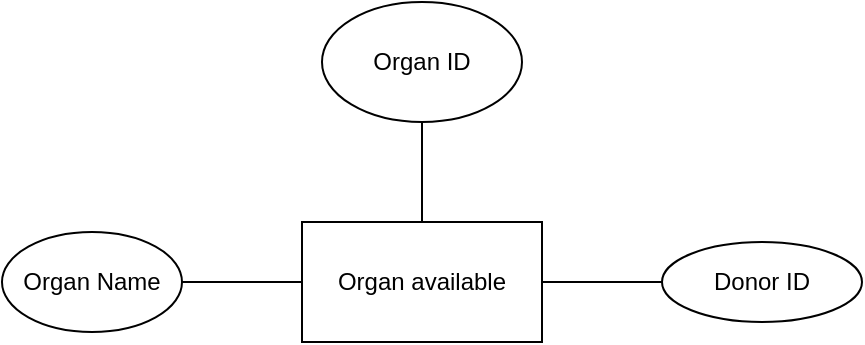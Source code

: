 <mxfile version="13.7.8" type="device"><diagram id="WoyKyrApKq01mfrkdKbJ" name="Page-1"><mxGraphModel dx="1038" dy="1717" grid="1" gridSize="10" guides="1" tooltips="1" connect="1" arrows="1" fold="1" page="1" pageScale="1" pageWidth="827" pageHeight="1169" math="0" shadow="0"><root><mxCell id="0"/><mxCell id="1" parent="0"/><mxCell id="C2VZbAjOVeXBA6lQbLPF-1" value="Organ available" style="rounded=0;whiteSpace=wrap;html=1;" parent="1" vertex="1"><mxGeometry x="310" y="-330" width="120" height="60" as="geometry"/></mxCell><mxCell id="C2VZbAjOVeXBA6lQbLPF-2" value="Organ ID" style="ellipse;whiteSpace=wrap;html=1;" parent="1" vertex="1"><mxGeometry x="320" y="-440" width="100" height="60" as="geometry"/></mxCell><mxCell id="C2VZbAjOVeXBA6lQbLPF-3" value="Organ Name" style="ellipse;whiteSpace=wrap;html=1;" parent="1" vertex="1"><mxGeometry x="160" y="-325" width="90" height="50" as="geometry"/></mxCell><mxCell id="C2VZbAjOVeXBA6lQbLPF-4" value="Donor ID" style="ellipse;whiteSpace=wrap;html=1;" parent="1" vertex="1"><mxGeometry x="490" y="-320" width="100" height="40" as="geometry"/></mxCell><mxCell id="QkxSYJKKnNIyF35o32NN-1" value="" style="endArrow=none;html=1;entryX=0.5;entryY=1;entryDx=0;entryDy=0;exitX=0.5;exitY=0;exitDx=0;exitDy=0;" edge="1" parent="1" source="C2VZbAjOVeXBA6lQbLPF-1" target="C2VZbAjOVeXBA6lQbLPF-2"><mxGeometry width="50" height="50" relative="1" as="geometry"><mxPoint x="340" y="-320" as="sourcePoint"/><mxPoint x="390" y="-370" as="targetPoint"/></mxGeometry></mxCell><mxCell id="QkxSYJKKnNIyF35o32NN-2" value="" style="endArrow=none;html=1;exitX=1;exitY=0.5;exitDx=0;exitDy=0;entryX=0;entryY=0.5;entryDx=0;entryDy=0;" edge="1" parent="1" source="C2VZbAjOVeXBA6lQbLPF-1" target="C2VZbAjOVeXBA6lQbLPF-4"><mxGeometry width="50" height="50" relative="1" as="geometry"><mxPoint x="430" y="-270" as="sourcePoint"/><mxPoint x="480" y="-320" as="targetPoint"/></mxGeometry></mxCell><mxCell id="QkxSYJKKnNIyF35o32NN-3" value="" style="endArrow=none;html=1;exitX=1;exitY=0.5;exitDx=0;exitDy=0;entryX=0;entryY=0.5;entryDx=0;entryDy=0;" edge="1" parent="1" source="C2VZbAjOVeXBA6lQbLPF-3" target="C2VZbAjOVeXBA6lQbLPF-1"><mxGeometry width="50" height="50" relative="1" as="geometry"><mxPoint x="260" y="-270" as="sourcePoint"/><mxPoint x="310" y="-320" as="targetPoint"/></mxGeometry></mxCell></root></mxGraphModel></diagram></mxfile>
